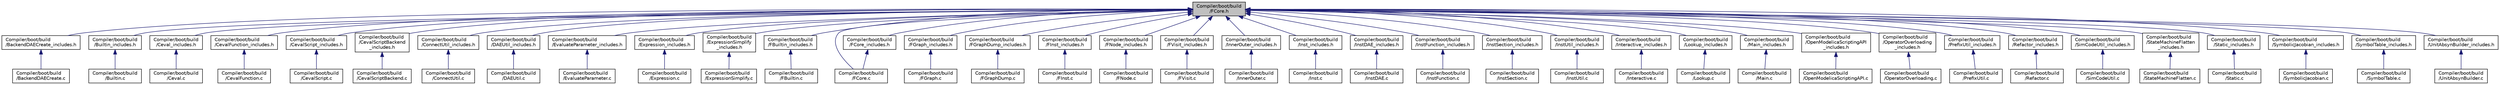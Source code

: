 digraph "Compiler/boot/build/FCore.h"
{
  edge [fontname="Helvetica",fontsize="10",labelfontname="Helvetica",labelfontsize="10"];
  node [fontname="Helvetica",fontsize="10",shape=record];
  Node6 [label="Compiler/boot/build\l/FCore.h",height=0.2,width=0.4,color="black", fillcolor="grey75", style="filled", fontcolor="black"];
  Node6 -> Node7 [dir="back",color="midnightblue",fontsize="10",style="solid",fontname="Helvetica"];
  Node7 [label="Compiler/boot/build\l/BackendDAECreate_includes.h",height=0.2,width=0.4,color="black", fillcolor="white", style="filled",URL="$df/ddd/_backend_d_a_e_create__includes_8h.html"];
  Node7 -> Node8 [dir="back",color="midnightblue",fontsize="10",style="solid",fontname="Helvetica"];
  Node8 [label="Compiler/boot/build\l/BackendDAECreate.c",height=0.2,width=0.4,color="black", fillcolor="white", style="filled",URL="$d7/d3b/_backend_d_a_e_create_8c.html"];
  Node6 -> Node9 [dir="back",color="midnightblue",fontsize="10",style="solid",fontname="Helvetica"];
  Node9 [label="Compiler/boot/build\l/Builtin_includes.h",height=0.2,width=0.4,color="black", fillcolor="white", style="filled",URL="$d6/d12/_builtin__includes_8h.html"];
  Node9 -> Node10 [dir="back",color="midnightblue",fontsize="10",style="solid",fontname="Helvetica"];
  Node10 [label="Compiler/boot/build\l/Builtin.c",height=0.2,width=0.4,color="black", fillcolor="white", style="filled",URL="$d4/d60/_builtin_8c.html"];
  Node6 -> Node11 [dir="back",color="midnightblue",fontsize="10",style="solid",fontname="Helvetica"];
  Node11 [label="Compiler/boot/build\l/Ceval_includes.h",height=0.2,width=0.4,color="black", fillcolor="white", style="filled",URL="$d4/d51/_ceval__includes_8h.html"];
  Node11 -> Node12 [dir="back",color="midnightblue",fontsize="10",style="solid",fontname="Helvetica"];
  Node12 [label="Compiler/boot/build\l/Ceval.c",height=0.2,width=0.4,color="black", fillcolor="white", style="filled",URL="$de/d71/_ceval_8c.html"];
  Node6 -> Node13 [dir="back",color="midnightblue",fontsize="10",style="solid",fontname="Helvetica"];
  Node13 [label="Compiler/boot/build\l/CevalFunction_includes.h",height=0.2,width=0.4,color="black", fillcolor="white", style="filled",URL="$d6/d3f/_ceval_function__includes_8h.html"];
  Node13 -> Node14 [dir="back",color="midnightblue",fontsize="10",style="solid",fontname="Helvetica"];
  Node14 [label="Compiler/boot/build\l/CevalFunction.c",height=0.2,width=0.4,color="black", fillcolor="white", style="filled",URL="$d4/d57/_ceval_function_8c.html"];
  Node6 -> Node15 [dir="back",color="midnightblue",fontsize="10",style="solid",fontname="Helvetica"];
  Node15 [label="Compiler/boot/build\l/CevalScript_includes.h",height=0.2,width=0.4,color="black", fillcolor="white", style="filled",URL="$d1/d55/_ceval_script__includes_8h.html"];
  Node15 -> Node16 [dir="back",color="midnightblue",fontsize="10",style="solid",fontname="Helvetica"];
  Node16 [label="Compiler/boot/build\l/CevalScript.c",height=0.2,width=0.4,color="black", fillcolor="white", style="filled",URL="$d6/d82/_ceval_script_8c.html"];
  Node6 -> Node17 [dir="back",color="midnightblue",fontsize="10",style="solid",fontname="Helvetica"];
  Node17 [label="Compiler/boot/build\l/CevalScriptBackend\l_includes.h",height=0.2,width=0.4,color="black", fillcolor="white", style="filled",URL="$df/d81/_ceval_script_backend__includes_8h.html"];
  Node17 -> Node18 [dir="back",color="midnightblue",fontsize="10",style="solid",fontname="Helvetica"];
  Node18 [label="Compiler/boot/build\l/CevalScriptBackend.c",height=0.2,width=0.4,color="black", fillcolor="white", style="filled",URL="$d8/de6/_ceval_script_backend_8c.html"];
  Node6 -> Node19 [dir="back",color="midnightblue",fontsize="10",style="solid",fontname="Helvetica"];
  Node19 [label="Compiler/boot/build\l/ConnectUtil_includes.h",height=0.2,width=0.4,color="black", fillcolor="white", style="filled",URL="$dc/d47/_connect_util__includes_8h.html"];
  Node19 -> Node20 [dir="back",color="midnightblue",fontsize="10",style="solid",fontname="Helvetica"];
  Node20 [label="Compiler/boot/build\l/ConnectUtil.c",height=0.2,width=0.4,color="black", fillcolor="white", style="filled",URL="$d3/d5a/_connect_util_8c.html"];
  Node6 -> Node21 [dir="back",color="midnightblue",fontsize="10",style="solid",fontname="Helvetica"];
  Node21 [label="Compiler/boot/build\l/DAEUtil_includes.h",height=0.2,width=0.4,color="black", fillcolor="white", style="filled",URL="$dd/db4/_d_a_e_util__includes_8h.html"];
  Node21 -> Node22 [dir="back",color="midnightblue",fontsize="10",style="solid",fontname="Helvetica"];
  Node22 [label="Compiler/boot/build\l/DAEUtil.c",height=0.2,width=0.4,color="black", fillcolor="white", style="filled",URL="$d0/d29/_d_a_e_util_8c.html"];
  Node6 -> Node23 [dir="back",color="midnightblue",fontsize="10",style="solid",fontname="Helvetica"];
  Node23 [label="Compiler/boot/build\l/EvaluateParameter_includes.h",height=0.2,width=0.4,color="black", fillcolor="white", style="filled",URL="$df/dde/_evaluate_parameter__includes_8h.html"];
  Node23 -> Node24 [dir="back",color="midnightblue",fontsize="10",style="solid",fontname="Helvetica"];
  Node24 [label="Compiler/boot/build\l/EvaluateParameter.c",height=0.2,width=0.4,color="black", fillcolor="white", style="filled",URL="$d1/d5c/_evaluate_parameter_8c.html"];
  Node6 -> Node25 [dir="back",color="midnightblue",fontsize="10",style="solid",fontname="Helvetica"];
  Node25 [label="Compiler/boot/build\l/Expression_includes.h",height=0.2,width=0.4,color="black", fillcolor="white", style="filled",URL="$de/d1a/_expression__includes_8h.html"];
  Node25 -> Node26 [dir="back",color="midnightblue",fontsize="10",style="solid",fontname="Helvetica"];
  Node26 [label="Compiler/boot/build\l/Expression.c",height=0.2,width=0.4,color="black", fillcolor="white", style="filled",URL="$d1/d08/_expression_8c.html"];
  Node6 -> Node27 [dir="back",color="midnightblue",fontsize="10",style="solid",fontname="Helvetica"];
  Node27 [label="Compiler/boot/build\l/ExpressionSimplify\l_includes.h",height=0.2,width=0.4,color="black", fillcolor="white", style="filled",URL="$da/dd8/_expression_simplify__includes_8h.html"];
  Node27 -> Node28 [dir="back",color="midnightblue",fontsize="10",style="solid",fontname="Helvetica"];
  Node28 [label="Compiler/boot/build\l/ExpressionSimplify.c",height=0.2,width=0.4,color="black", fillcolor="white", style="filled",URL="$d3/da5/_expression_simplify_8c.html"];
  Node6 -> Node29 [dir="back",color="midnightblue",fontsize="10",style="solid",fontname="Helvetica"];
  Node29 [label="Compiler/boot/build\l/FBuiltin_includes.h",height=0.2,width=0.4,color="black", fillcolor="white", style="filled",URL="$dc/d74/_f_builtin__includes_8h.html"];
  Node29 -> Node30 [dir="back",color="midnightblue",fontsize="10",style="solid",fontname="Helvetica"];
  Node30 [label="Compiler/boot/build\l/FBuiltin.c",height=0.2,width=0.4,color="black", fillcolor="white", style="filled",URL="$d7/d1c/_f_builtin_8c.html"];
  Node6 -> Node31 [dir="back",color="midnightblue",fontsize="10",style="solid",fontname="Helvetica"];
  Node31 [label="Compiler/boot/build\l/FCore.c",height=0.2,width=0.4,color="black", fillcolor="white", style="filled",URL="$d2/d08/_f_core_8c.html"];
  Node6 -> Node32 [dir="back",color="midnightblue",fontsize="10",style="solid",fontname="Helvetica"];
  Node32 [label="Compiler/boot/build\l/FCore_includes.h",height=0.2,width=0.4,color="black", fillcolor="white", style="filled",URL="$da/dfc/_f_core__includes_8h.html"];
  Node32 -> Node31 [dir="back",color="midnightblue",fontsize="10",style="solid",fontname="Helvetica"];
  Node6 -> Node33 [dir="back",color="midnightblue",fontsize="10",style="solid",fontname="Helvetica"];
  Node33 [label="Compiler/boot/build\l/FGraph_includes.h",height=0.2,width=0.4,color="black", fillcolor="white", style="filled",URL="$d3/d9b/_f_graph__includes_8h.html"];
  Node33 -> Node34 [dir="back",color="midnightblue",fontsize="10",style="solid",fontname="Helvetica"];
  Node34 [label="Compiler/boot/build\l/FGraph.c",height=0.2,width=0.4,color="black", fillcolor="white", style="filled",URL="$d8/de4/_f_graph_8c.html"];
  Node6 -> Node35 [dir="back",color="midnightblue",fontsize="10",style="solid",fontname="Helvetica"];
  Node35 [label="Compiler/boot/build\l/FGraphDump_includes.h",height=0.2,width=0.4,color="black", fillcolor="white", style="filled",URL="$db/d52/_f_graph_dump__includes_8h.html"];
  Node35 -> Node36 [dir="back",color="midnightblue",fontsize="10",style="solid",fontname="Helvetica"];
  Node36 [label="Compiler/boot/build\l/FGraphDump.c",height=0.2,width=0.4,color="black", fillcolor="white", style="filled",URL="$de/d20/_f_graph_dump_8c.html"];
  Node6 -> Node37 [dir="back",color="midnightblue",fontsize="10",style="solid",fontname="Helvetica"];
  Node37 [label="Compiler/boot/build\l/FInst_includes.h",height=0.2,width=0.4,color="black", fillcolor="white", style="filled",URL="$de/dcd/_f_inst__includes_8h.html"];
  Node37 -> Node38 [dir="back",color="midnightblue",fontsize="10",style="solid",fontname="Helvetica"];
  Node38 [label="Compiler/boot/build\l/FInst.c",height=0.2,width=0.4,color="black", fillcolor="white", style="filled",URL="$d4/d31/_f_inst_8c.html"];
  Node6 -> Node39 [dir="back",color="midnightblue",fontsize="10",style="solid",fontname="Helvetica"];
  Node39 [label="Compiler/boot/build\l/FNode_includes.h",height=0.2,width=0.4,color="black", fillcolor="white", style="filled",URL="$d9/d02/_f_node__includes_8h.html"];
  Node39 -> Node40 [dir="back",color="midnightblue",fontsize="10",style="solid",fontname="Helvetica"];
  Node40 [label="Compiler/boot/build\l/FNode.c",height=0.2,width=0.4,color="black", fillcolor="white", style="filled",URL="$d2/d0f/_f_node_8c.html"];
  Node6 -> Node41 [dir="back",color="midnightblue",fontsize="10",style="solid",fontname="Helvetica"];
  Node41 [label="Compiler/boot/build\l/FVisit_includes.h",height=0.2,width=0.4,color="black", fillcolor="white", style="filled",URL="$dc/d0e/_f_visit__includes_8h.html"];
  Node41 -> Node42 [dir="back",color="midnightblue",fontsize="10",style="solid",fontname="Helvetica"];
  Node42 [label="Compiler/boot/build\l/FVisit.c",height=0.2,width=0.4,color="black", fillcolor="white", style="filled",URL="$d6/d8f/_f_visit_8c.html"];
  Node6 -> Node43 [dir="back",color="midnightblue",fontsize="10",style="solid",fontname="Helvetica"];
  Node43 [label="Compiler/boot/build\l/InnerOuter_includes.h",height=0.2,width=0.4,color="black", fillcolor="white", style="filled",URL="$d3/d87/_inner_outer__includes_8h.html"];
  Node43 -> Node44 [dir="back",color="midnightblue",fontsize="10",style="solid",fontname="Helvetica"];
  Node44 [label="Compiler/boot/build\l/InnerOuter.c",height=0.2,width=0.4,color="black", fillcolor="white", style="filled",URL="$d6/df5/_inner_outer_8c.html"];
  Node6 -> Node45 [dir="back",color="midnightblue",fontsize="10",style="solid",fontname="Helvetica"];
  Node45 [label="Compiler/boot/build\l/Inst_includes.h",height=0.2,width=0.4,color="black", fillcolor="white", style="filled",URL="$df/d7c/_inst__includes_8h.html"];
  Node45 -> Node46 [dir="back",color="midnightblue",fontsize="10",style="solid",fontname="Helvetica"];
  Node46 [label="Compiler/boot/build\l/Inst.c",height=0.2,width=0.4,color="black", fillcolor="white", style="filled",URL="$dd/d26/_inst_8c.html"];
  Node6 -> Node47 [dir="back",color="midnightblue",fontsize="10",style="solid",fontname="Helvetica"];
  Node47 [label="Compiler/boot/build\l/InstDAE_includes.h",height=0.2,width=0.4,color="black", fillcolor="white", style="filled",URL="$d0/df4/_inst_d_a_e__includes_8h.html"];
  Node47 -> Node48 [dir="back",color="midnightblue",fontsize="10",style="solid",fontname="Helvetica"];
  Node48 [label="Compiler/boot/build\l/InstDAE.c",height=0.2,width=0.4,color="black", fillcolor="white", style="filled",URL="$d2/d07/_inst_d_a_e_8c.html"];
  Node6 -> Node49 [dir="back",color="midnightblue",fontsize="10",style="solid",fontname="Helvetica"];
  Node49 [label="Compiler/boot/build\l/InstFunction_includes.h",height=0.2,width=0.4,color="black", fillcolor="white", style="filled",URL="$dd/dde/_inst_function__includes_8h.html"];
  Node49 -> Node50 [dir="back",color="midnightblue",fontsize="10",style="solid",fontname="Helvetica"];
  Node50 [label="Compiler/boot/build\l/InstFunction.c",height=0.2,width=0.4,color="black", fillcolor="white", style="filled",URL="$dd/d04/_inst_function_8c.html"];
  Node6 -> Node51 [dir="back",color="midnightblue",fontsize="10",style="solid",fontname="Helvetica"];
  Node51 [label="Compiler/boot/build\l/InstSection_includes.h",height=0.2,width=0.4,color="black", fillcolor="white", style="filled",URL="$d8/d55/_inst_section__includes_8h.html"];
  Node51 -> Node52 [dir="back",color="midnightblue",fontsize="10",style="solid",fontname="Helvetica"];
  Node52 [label="Compiler/boot/build\l/InstSection.c",height=0.2,width=0.4,color="black", fillcolor="white", style="filled",URL="$d9/d88/_inst_section_8c.html"];
  Node6 -> Node53 [dir="back",color="midnightblue",fontsize="10",style="solid",fontname="Helvetica"];
  Node53 [label="Compiler/boot/build\l/InstUtil_includes.h",height=0.2,width=0.4,color="black", fillcolor="white", style="filled",URL="$da/d04/_inst_util__includes_8h.html"];
  Node53 -> Node54 [dir="back",color="midnightblue",fontsize="10",style="solid",fontname="Helvetica"];
  Node54 [label="Compiler/boot/build\l/InstUtil.c",height=0.2,width=0.4,color="black", fillcolor="white", style="filled",URL="$db/dd4/_inst_util_8c.html"];
  Node6 -> Node55 [dir="back",color="midnightblue",fontsize="10",style="solid",fontname="Helvetica"];
  Node55 [label="Compiler/boot/build\l/Interactive_includes.h",height=0.2,width=0.4,color="black", fillcolor="white", style="filled",URL="$dc/d0e/_interactive__includes_8h.html"];
  Node55 -> Node56 [dir="back",color="midnightblue",fontsize="10",style="solid",fontname="Helvetica"];
  Node56 [label="Compiler/boot/build\l/Interactive.c",height=0.2,width=0.4,color="black", fillcolor="white", style="filled",URL="$db/d73/_interactive_8c.html"];
  Node6 -> Node57 [dir="back",color="midnightblue",fontsize="10",style="solid",fontname="Helvetica"];
  Node57 [label="Compiler/boot/build\l/Lookup_includes.h",height=0.2,width=0.4,color="black", fillcolor="white", style="filled",URL="$d4/da1/_lookup__includes_8h.html"];
  Node57 -> Node58 [dir="back",color="midnightblue",fontsize="10",style="solid",fontname="Helvetica"];
  Node58 [label="Compiler/boot/build\l/Lookup.c",height=0.2,width=0.4,color="black", fillcolor="white", style="filled",URL="$d0/d1b/_lookup_8c.html"];
  Node6 -> Node59 [dir="back",color="midnightblue",fontsize="10",style="solid",fontname="Helvetica"];
  Node59 [label="Compiler/boot/build\l/Main_includes.h",height=0.2,width=0.4,color="black", fillcolor="white", style="filled",URL="$de/d6c/_main__includes_8h.html"];
  Node59 -> Node60 [dir="back",color="midnightblue",fontsize="10",style="solid",fontname="Helvetica"];
  Node60 [label="Compiler/boot/build\l/Main.c",height=0.2,width=0.4,color="black", fillcolor="white", style="filled",URL="$d0/d6a/_compiler_2boot_2build_2main_8c.html"];
  Node6 -> Node61 [dir="back",color="midnightblue",fontsize="10",style="solid",fontname="Helvetica"];
  Node61 [label="Compiler/boot/build\l/OpenModelicaScriptingAPI\l_includes.h",height=0.2,width=0.4,color="black", fillcolor="white", style="filled",URL="$dd/d41/_open_modelica_scripting_a_p_i__includes_8h.html"];
  Node61 -> Node62 [dir="back",color="midnightblue",fontsize="10",style="solid",fontname="Helvetica"];
  Node62 [label="Compiler/boot/build\l/OpenModelicaScriptingAPI.c",height=0.2,width=0.4,color="black", fillcolor="white", style="filled",URL="$de/d3a/_open_modelica_scripting_a_p_i_8c.html"];
  Node6 -> Node63 [dir="back",color="midnightblue",fontsize="10",style="solid",fontname="Helvetica"];
  Node63 [label="Compiler/boot/build\l/OperatorOverloading\l_includes.h",height=0.2,width=0.4,color="black", fillcolor="white", style="filled",URL="$d0/d8f/_operator_overloading__includes_8h.html"];
  Node63 -> Node64 [dir="back",color="midnightblue",fontsize="10",style="solid",fontname="Helvetica"];
  Node64 [label="Compiler/boot/build\l/OperatorOverloading.c",height=0.2,width=0.4,color="black", fillcolor="white", style="filled",URL="$d1/dda/_operator_overloading_8c.html"];
  Node6 -> Node65 [dir="back",color="midnightblue",fontsize="10",style="solid",fontname="Helvetica"];
  Node65 [label="Compiler/boot/build\l/PrefixUtil_includes.h",height=0.2,width=0.4,color="black", fillcolor="white", style="filled",URL="$d6/d1f/_prefix_util__includes_8h.html"];
  Node65 -> Node66 [dir="back",color="midnightblue",fontsize="10",style="solid",fontname="Helvetica"];
  Node66 [label="Compiler/boot/build\l/PrefixUtil.c",height=0.2,width=0.4,color="black", fillcolor="white", style="filled",URL="$d3/dd8/_prefix_util_8c.html"];
  Node6 -> Node67 [dir="back",color="midnightblue",fontsize="10",style="solid",fontname="Helvetica"];
  Node67 [label="Compiler/boot/build\l/Refactor_includes.h",height=0.2,width=0.4,color="black", fillcolor="white", style="filled",URL="$d9/dce/_refactor__includes_8h.html"];
  Node67 -> Node68 [dir="back",color="midnightblue",fontsize="10",style="solid",fontname="Helvetica"];
  Node68 [label="Compiler/boot/build\l/Refactor.c",height=0.2,width=0.4,color="black", fillcolor="white", style="filled",URL="$d1/d0b/_refactor_8c.html"];
  Node6 -> Node69 [dir="back",color="midnightblue",fontsize="10",style="solid",fontname="Helvetica"];
  Node69 [label="Compiler/boot/build\l/SimCodeUtil_includes.h",height=0.2,width=0.4,color="black", fillcolor="white", style="filled",URL="$d2/df6/_sim_code_util__includes_8h.html"];
  Node69 -> Node70 [dir="back",color="midnightblue",fontsize="10",style="solid",fontname="Helvetica"];
  Node70 [label="Compiler/boot/build\l/SimCodeUtil.c",height=0.2,width=0.4,color="black", fillcolor="white", style="filled",URL="$db/d13/_sim_code_util_8c.html"];
  Node6 -> Node71 [dir="back",color="midnightblue",fontsize="10",style="solid",fontname="Helvetica"];
  Node71 [label="Compiler/boot/build\l/StateMachineFlatten\l_includes.h",height=0.2,width=0.4,color="black", fillcolor="white", style="filled",URL="$d7/d5c/_state_machine_flatten__includes_8h.html"];
  Node71 -> Node72 [dir="back",color="midnightblue",fontsize="10",style="solid",fontname="Helvetica"];
  Node72 [label="Compiler/boot/build\l/StateMachineFlatten.c",height=0.2,width=0.4,color="black", fillcolor="white", style="filled",URL="$d7/df0/_state_machine_flatten_8c.html"];
  Node6 -> Node73 [dir="back",color="midnightblue",fontsize="10",style="solid",fontname="Helvetica"];
  Node73 [label="Compiler/boot/build\l/Static_includes.h",height=0.2,width=0.4,color="black", fillcolor="white", style="filled",URL="$d2/d6e/_static__includes_8h.html"];
  Node73 -> Node74 [dir="back",color="midnightblue",fontsize="10",style="solid",fontname="Helvetica"];
  Node74 [label="Compiler/boot/build\l/Static.c",height=0.2,width=0.4,color="black", fillcolor="white", style="filled",URL="$d0/d86/_static_8c.html"];
  Node6 -> Node75 [dir="back",color="midnightblue",fontsize="10",style="solid",fontname="Helvetica"];
  Node75 [label="Compiler/boot/build\l/SymbolicJacobian_includes.h",height=0.2,width=0.4,color="black", fillcolor="white", style="filled",URL="$dd/d83/_symbolic_jacobian__includes_8h.html"];
  Node75 -> Node76 [dir="back",color="midnightblue",fontsize="10",style="solid",fontname="Helvetica"];
  Node76 [label="Compiler/boot/build\l/SymbolicJacobian.c",height=0.2,width=0.4,color="black", fillcolor="white", style="filled",URL="$d2/d88/_symbolic_jacobian_8c.html"];
  Node6 -> Node77 [dir="back",color="midnightblue",fontsize="10",style="solid",fontname="Helvetica"];
  Node77 [label="Compiler/boot/build\l/SymbolTable_includes.h",height=0.2,width=0.4,color="black", fillcolor="white", style="filled",URL="$d7/d3c/_symbol_table__includes_8h.html"];
  Node77 -> Node78 [dir="back",color="midnightblue",fontsize="10",style="solid",fontname="Helvetica"];
  Node78 [label="Compiler/boot/build\l/SymbolTable.c",height=0.2,width=0.4,color="black", fillcolor="white", style="filled",URL="$d8/d5e/_symbol_table_8c.html"];
  Node6 -> Node79 [dir="back",color="midnightblue",fontsize="10",style="solid",fontname="Helvetica"];
  Node79 [label="Compiler/boot/build\l/UnitAbsynBuilder_includes.h",height=0.2,width=0.4,color="black", fillcolor="white", style="filled",URL="$dd/d98/_unit_absyn_builder__includes_8h.html"];
  Node79 -> Node80 [dir="back",color="midnightblue",fontsize="10",style="solid",fontname="Helvetica"];
  Node80 [label="Compiler/boot/build\l/UnitAbsynBuilder.c",height=0.2,width=0.4,color="black", fillcolor="white", style="filled",URL="$d1/d2e/_unit_absyn_builder_8c.html"];
}
